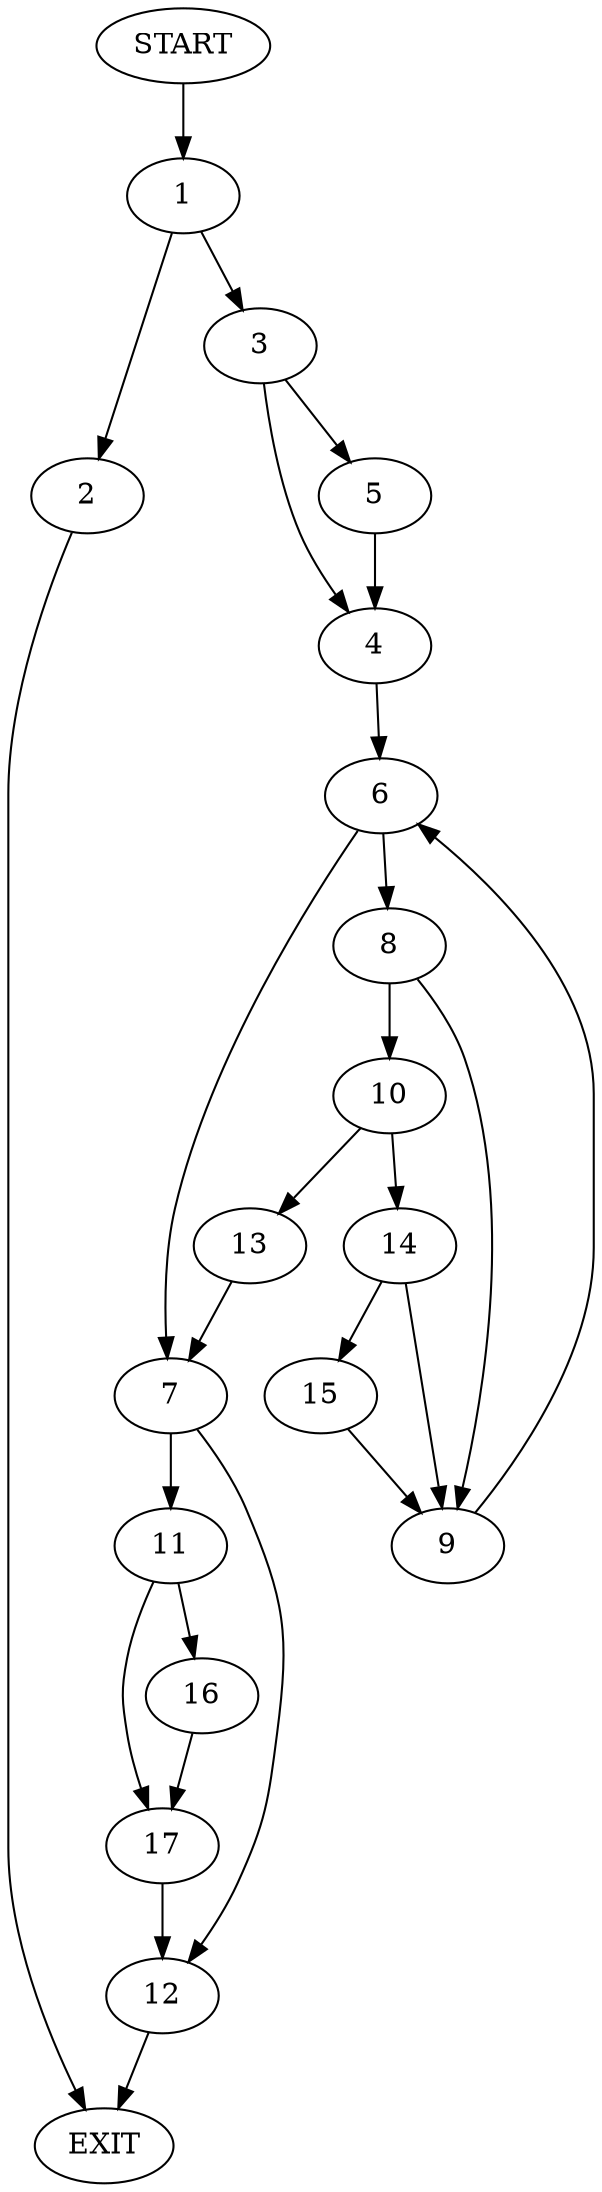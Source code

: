 digraph {
0 [label="START"]
18 [label="EXIT"]
0 -> 1
1 -> 2
1 -> 3
2 -> 18
3 -> 4
3 -> 5
4 -> 6
5 -> 4
6 -> 7
6 -> 8
8 -> 9
8 -> 10
7 -> 11
7 -> 12
10 -> 13
10 -> 14
9 -> 6
14 -> 9
14 -> 15
13 -> 7
15 -> 9
12 -> 18
11 -> 16
11 -> 17
16 -> 17
17 -> 12
}
